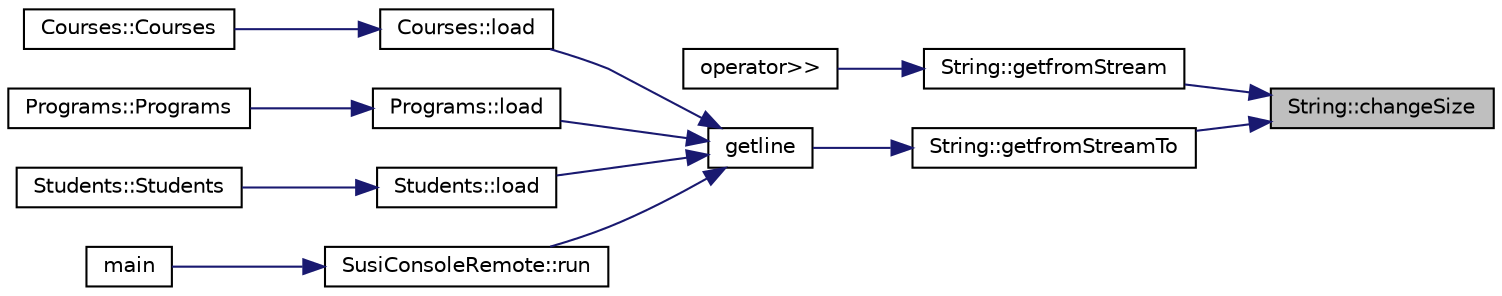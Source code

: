 digraph "String::changeSize"
{
 // LATEX_PDF_SIZE
  edge [fontname="Helvetica",fontsize="10",labelfontname="Helvetica",labelfontsize="10"];
  node [fontname="Helvetica",fontsize="10",shape=record];
  rankdir="RL";
  Node1 [label="String::changeSize",height=0.2,width=0.4,color="black", fillcolor="grey75", style="filled", fontcolor="black",tooltip=" "];
  Node1 -> Node2 [dir="back",color="midnightblue",fontsize="10",style="solid",fontname="Helvetica"];
  Node2 [label="String::getfromStream",height=0.2,width=0.4,color="black", fillcolor="white", style="filled",URL="$class_string.html#a4eec716a41d7a1ffdadab952d01a6ffd",tooltip=" "];
  Node2 -> Node3 [dir="back",color="midnightblue",fontsize="10",style="solid",fontname="Helvetica"];
  Node3 [label="operator\>\>",height=0.2,width=0.4,color="black", fillcolor="white", style="filled",URL="$string_8cpp.html#a1a0290783b72b24a8e31648b058e5a31",tooltip=" "];
  Node1 -> Node4 [dir="back",color="midnightblue",fontsize="10",style="solid",fontname="Helvetica"];
  Node4 [label="String::getfromStreamTo",height=0.2,width=0.4,color="black", fillcolor="white", style="filled",URL="$class_string.html#a07ecdb07f683392a066de2549b4dfe8c",tooltip=" "];
  Node4 -> Node5 [dir="back",color="midnightblue",fontsize="10",style="solid",fontname="Helvetica"];
  Node5 [label="getline",height=0.2,width=0.4,color="black", fillcolor="white", style="filled",URL="$string_8cpp.html#ad042f5252c2de09cc55b5dd4d5525acf",tooltip=" "];
  Node5 -> Node6 [dir="back",color="midnightblue",fontsize="10",style="solid",fontname="Helvetica"];
  Node6 [label="Courses::load",height=0.2,width=0.4,color="black", fillcolor="white", style="filled",URL="$class_courses.html#a372561121d6897ace4123cd7c1d9f91f",tooltip="Десериализира таблица по подаден път на файл"];
  Node6 -> Node7 [dir="back",color="midnightblue",fontsize="10",style="solid",fontname="Helvetica"];
  Node7 [label="Courses::Courses",height=0.2,width=0.4,color="black", fillcolor="white", style="filled",URL="$class_courses.html#a575c465450af137a41125b39e0b1fc0d",tooltip=" "];
  Node5 -> Node8 [dir="back",color="midnightblue",fontsize="10",style="solid",fontname="Helvetica"];
  Node8 [label="Programs::load",height=0.2,width=0.4,color="black", fillcolor="white", style="filled",URL="$class_programs.html#a2856f7fb0b23159b4beb7535bc91a370",tooltip="Десериализира таблица по подаден път на файл"];
  Node8 -> Node9 [dir="back",color="midnightblue",fontsize="10",style="solid",fontname="Helvetica"];
  Node9 [label="Programs::Programs",height=0.2,width=0.4,color="black", fillcolor="white", style="filled",URL="$class_programs.html#a992f29a7e09d4b93833100dd66918f9d",tooltip=" "];
  Node5 -> Node10 [dir="back",color="midnightblue",fontsize="10",style="solid",fontname="Helvetica"];
  Node10 [label="Students::load",height=0.2,width=0.4,color="black", fillcolor="white", style="filled",URL="$class_students.html#a1b099e58576cf5cb49cf2b2d1975acac",tooltip="Десериализира таблица по подаден път на файл"];
  Node10 -> Node11 [dir="back",color="midnightblue",fontsize="10",style="solid",fontname="Helvetica"];
  Node11 [label="Students::Students",height=0.2,width=0.4,color="black", fillcolor="white", style="filled",URL="$class_students.html#abe12e230dcbdb21225aa2422d3ff50c1",tooltip=" "];
  Node5 -> Node12 [dir="back",color="midnightblue",fontsize="10",style="solid",fontname="Helvetica"];
  Node12 [label="SusiConsoleRemote::run",height=0.2,width=0.4,color="black", fillcolor="white", style="filled",URL="$class_susi_console_remote.html#a9450e23e6d289165c69090f3bc209dd9",tooltip="Стартира приложението."];
  Node12 -> Node13 [dir="back",color="midnightblue",fontsize="10",style="solid",fontname="Helvetica"];
  Node13 [label="main",height=0.2,width=0.4,color="black", fillcolor="white", style="filled",URL="$main_8cpp.html#ae66f6b31b5ad750f1fe042a706a4e3d4",tooltip=" "];
}
